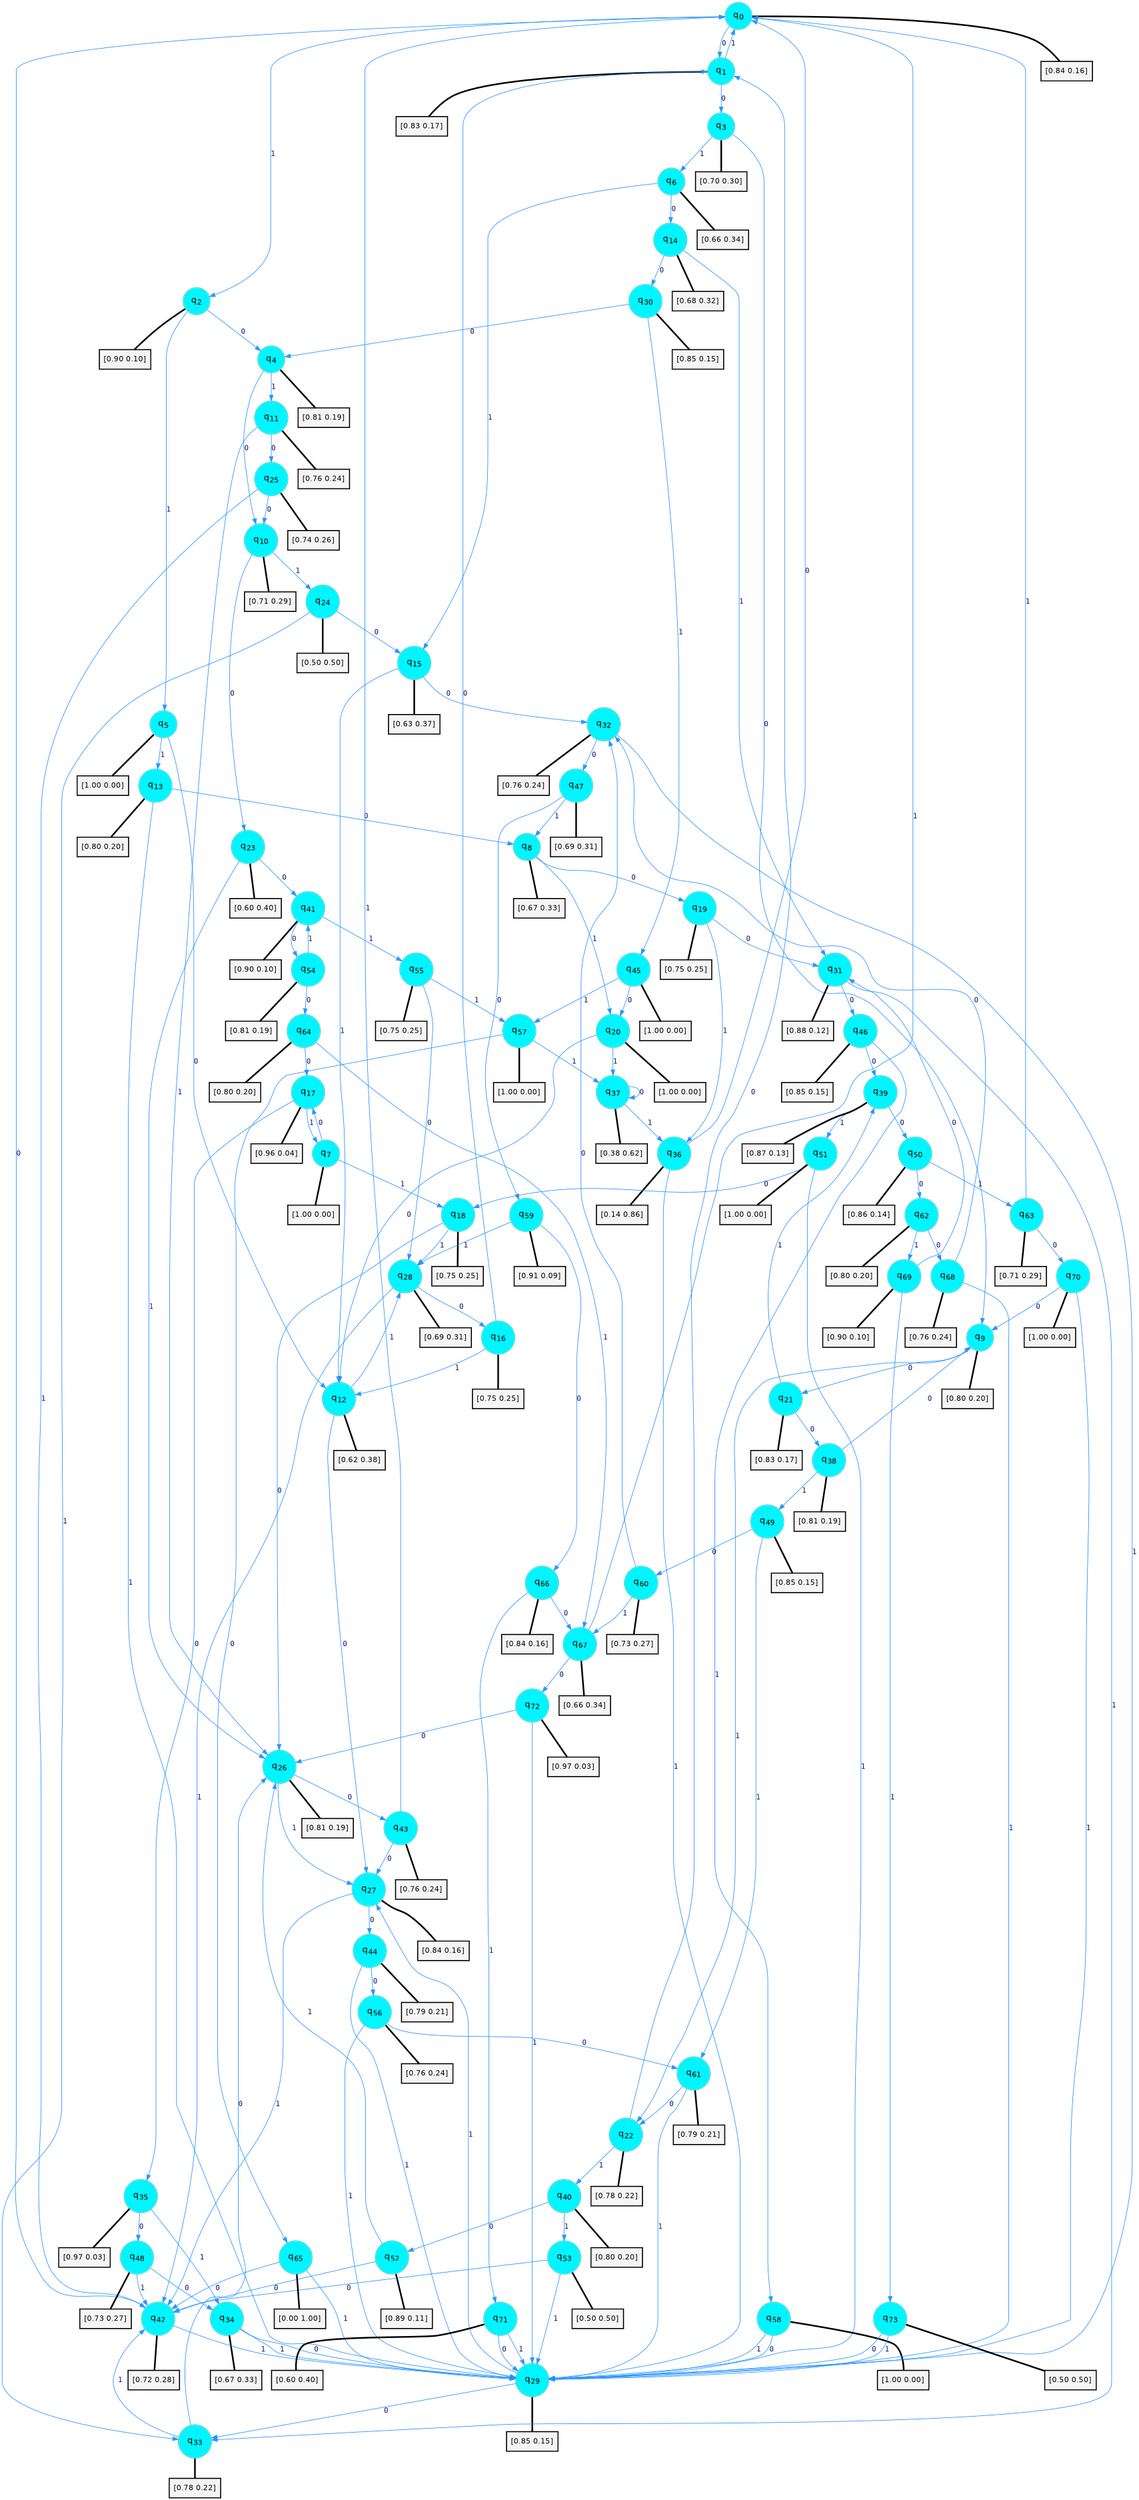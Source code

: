 digraph G {
graph [
bgcolor=transparent, dpi=300, rankdir=TD, size="40,25"];
node [
color=gray, fillcolor=turquoise1, fontcolor=black, fontname=Helvetica, fontsize=16, fontweight=bold, shape=circle, style=filled];
edge [
arrowsize=1, color=dodgerblue1, fontcolor=midnightblue, fontname=courier, fontweight=bold, penwidth=1, style=solid, weight=20];
0[label=<q<SUB>0</SUB>>];
1[label=<q<SUB>1</SUB>>];
2[label=<q<SUB>2</SUB>>];
3[label=<q<SUB>3</SUB>>];
4[label=<q<SUB>4</SUB>>];
5[label=<q<SUB>5</SUB>>];
6[label=<q<SUB>6</SUB>>];
7[label=<q<SUB>7</SUB>>];
8[label=<q<SUB>8</SUB>>];
9[label=<q<SUB>9</SUB>>];
10[label=<q<SUB>10</SUB>>];
11[label=<q<SUB>11</SUB>>];
12[label=<q<SUB>12</SUB>>];
13[label=<q<SUB>13</SUB>>];
14[label=<q<SUB>14</SUB>>];
15[label=<q<SUB>15</SUB>>];
16[label=<q<SUB>16</SUB>>];
17[label=<q<SUB>17</SUB>>];
18[label=<q<SUB>18</SUB>>];
19[label=<q<SUB>19</SUB>>];
20[label=<q<SUB>20</SUB>>];
21[label=<q<SUB>21</SUB>>];
22[label=<q<SUB>22</SUB>>];
23[label=<q<SUB>23</SUB>>];
24[label=<q<SUB>24</SUB>>];
25[label=<q<SUB>25</SUB>>];
26[label=<q<SUB>26</SUB>>];
27[label=<q<SUB>27</SUB>>];
28[label=<q<SUB>28</SUB>>];
29[label=<q<SUB>29</SUB>>];
30[label=<q<SUB>30</SUB>>];
31[label=<q<SUB>31</SUB>>];
32[label=<q<SUB>32</SUB>>];
33[label=<q<SUB>33</SUB>>];
34[label=<q<SUB>34</SUB>>];
35[label=<q<SUB>35</SUB>>];
36[label=<q<SUB>36</SUB>>];
37[label=<q<SUB>37</SUB>>];
38[label=<q<SUB>38</SUB>>];
39[label=<q<SUB>39</SUB>>];
40[label=<q<SUB>40</SUB>>];
41[label=<q<SUB>41</SUB>>];
42[label=<q<SUB>42</SUB>>];
43[label=<q<SUB>43</SUB>>];
44[label=<q<SUB>44</SUB>>];
45[label=<q<SUB>45</SUB>>];
46[label=<q<SUB>46</SUB>>];
47[label=<q<SUB>47</SUB>>];
48[label=<q<SUB>48</SUB>>];
49[label=<q<SUB>49</SUB>>];
50[label=<q<SUB>50</SUB>>];
51[label=<q<SUB>51</SUB>>];
52[label=<q<SUB>52</SUB>>];
53[label=<q<SUB>53</SUB>>];
54[label=<q<SUB>54</SUB>>];
55[label=<q<SUB>55</SUB>>];
56[label=<q<SUB>56</SUB>>];
57[label=<q<SUB>57</SUB>>];
58[label=<q<SUB>58</SUB>>];
59[label=<q<SUB>59</SUB>>];
60[label=<q<SUB>60</SUB>>];
61[label=<q<SUB>61</SUB>>];
62[label=<q<SUB>62</SUB>>];
63[label=<q<SUB>63</SUB>>];
64[label=<q<SUB>64</SUB>>];
65[label=<q<SUB>65</SUB>>];
66[label=<q<SUB>66</SUB>>];
67[label=<q<SUB>67</SUB>>];
68[label=<q<SUB>68</SUB>>];
69[label=<q<SUB>69</SUB>>];
70[label=<q<SUB>70</SUB>>];
71[label=<q<SUB>71</SUB>>];
72[label=<q<SUB>72</SUB>>];
73[label=<q<SUB>73</SUB>>];
74[label="[0.84 0.16]", shape=box,fontcolor=black, fontname=Helvetica, fontsize=14, penwidth=2, fillcolor=whitesmoke,color=black];
75[label="[0.83 0.17]", shape=box,fontcolor=black, fontname=Helvetica, fontsize=14, penwidth=2, fillcolor=whitesmoke,color=black];
76[label="[0.90 0.10]", shape=box,fontcolor=black, fontname=Helvetica, fontsize=14, penwidth=2, fillcolor=whitesmoke,color=black];
77[label="[0.70 0.30]", shape=box,fontcolor=black, fontname=Helvetica, fontsize=14, penwidth=2, fillcolor=whitesmoke,color=black];
78[label="[0.81 0.19]", shape=box,fontcolor=black, fontname=Helvetica, fontsize=14, penwidth=2, fillcolor=whitesmoke,color=black];
79[label="[1.00 0.00]", shape=box,fontcolor=black, fontname=Helvetica, fontsize=14, penwidth=2, fillcolor=whitesmoke,color=black];
80[label="[0.66 0.34]", shape=box,fontcolor=black, fontname=Helvetica, fontsize=14, penwidth=2, fillcolor=whitesmoke,color=black];
81[label="[1.00 0.00]", shape=box,fontcolor=black, fontname=Helvetica, fontsize=14, penwidth=2, fillcolor=whitesmoke,color=black];
82[label="[0.67 0.33]", shape=box,fontcolor=black, fontname=Helvetica, fontsize=14, penwidth=2, fillcolor=whitesmoke,color=black];
83[label="[0.80 0.20]", shape=box,fontcolor=black, fontname=Helvetica, fontsize=14, penwidth=2, fillcolor=whitesmoke,color=black];
84[label="[0.71 0.29]", shape=box,fontcolor=black, fontname=Helvetica, fontsize=14, penwidth=2, fillcolor=whitesmoke,color=black];
85[label="[0.76 0.24]", shape=box,fontcolor=black, fontname=Helvetica, fontsize=14, penwidth=2, fillcolor=whitesmoke,color=black];
86[label="[0.62 0.38]", shape=box,fontcolor=black, fontname=Helvetica, fontsize=14, penwidth=2, fillcolor=whitesmoke,color=black];
87[label="[0.80 0.20]", shape=box,fontcolor=black, fontname=Helvetica, fontsize=14, penwidth=2, fillcolor=whitesmoke,color=black];
88[label="[0.68 0.32]", shape=box,fontcolor=black, fontname=Helvetica, fontsize=14, penwidth=2, fillcolor=whitesmoke,color=black];
89[label="[0.63 0.37]", shape=box,fontcolor=black, fontname=Helvetica, fontsize=14, penwidth=2, fillcolor=whitesmoke,color=black];
90[label="[0.75 0.25]", shape=box,fontcolor=black, fontname=Helvetica, fontsize=14, penwidth=2, fillcolor=whitesmoke,color=black];
91[label="[0.96 0.04]", shape=box,fontcolor=black, fontname=Helvetica, fontsize=14, penwidth=2, fillcolor=whitesmoke,color=black];
92[label="[0.75 0.25]", shape=box,fontcolor=black, fontname=Helvetica, fontsize=14, penwidth=2, fillcolor=whitesmoke,color=black];
93[label="[0.75 0.25]", shape=box,fontcolor=black, fontname=Helvetica, fontsize=14, penwidth=2, fillcolor=whitesmoke,color=black];
94[label="[1.00 0.00]", shape=box,fontcolor=black, fontname=Helvetica, fontsize=14, penwidth=2, fillcolor=whitesmoke,color=black];
95[label="[0.83 0.17]", shape=box,fontcolor=black, fontname=Helvetica, fontsize=14, penwidth=2, fillcolor=whitesmoke,color=black];
96[label="[0.78 0.22]", shape=box,fontcolor=black, fontname=Helvetica, fontsize=14, penwidth=2, fillcolor=whitesmoke,color=black];
97[label="[0.60 0.40]", shape=box,fontcolor=black, fontname=Helvetica, fontsize=14, penwidth=2, fillcolor=whitesmoke,color=black];
98[label="[0.50 0.50]", shape=box,fontcolor=black, fontname=Helvetica, fontsize=14, penwidth=2, fillcolor=whitesmoke,color=black];
99[label="[0.74 0.26]", shape=box,fontcolor=black, fontname=Helvetica, fontsize=14, penwidth=2, fillcolor=whitesmoke,color=black];
100[label="[0.81 0.19]", shape=box,fontcolor=black, fontname=Helvetica, fontsize=14, penwidth=2, fillcolor=whitesmoke,color=black];
101[label="[0.84 0.16]", shape=box,fontcolor=black, fontname=Helvetica, fontsize=14, penwidth=2, fillcolor=whitesmoke,color=black];
102[label="[0.69 0.31]", shape=box,fontcolor=black, fontname=Helvetica, fontsize=14, penwidth=2, fillcolor=whitesmoke,color=black];
103[label="[0.85 0.15]", shape=box,fontcolor=black, fontname=Helvetica, fontsize=14, penwidth=2, fillcolor=whitesmoke,color=black];
104[label="[0.85 0.15]", shape=box,fontcolor=black, fontname=Helvetica, fontsize=14, penwidth=2, fillcolor=whitesmoke,color=black];
105[label="[0.88 0.12]", shape=box,fontcolor=black, fontname=Helvetica, fontsize=14, penwidth=2, fillcolor=whitesmoke,color=black];
106[label="[0.76 0.24]", shape=box,fontcolor=black, fontname=Helvetica, fontsize=14, penwidth=2, fillcolor=whitesmoke,color=black];
107[label="[0.78 0.22]", shape=box,fontcolor=black, fontname=Helvetica, fontsize=14, penwidth=2, fillcolor=whitesmoke,color=black];
108[label="[0.67 0.33]", shape=box,fontcolor=black, fontname=Helvetica, fontsize=14, penwidth=2, fillcolor=whitesmoke,color=black];
109[label="[0.97 0.03]", shape=box,fontcolor=black, fontname=Helvetica, fontsize=14, penwidth=2, fillcolor=whitesmoke,color=black];
110[label="[0.14 0.86]", shape=box,fontcolor=black, fontname=Helvetica, fontsize=14, penwidth=2, fillcolor=whitesmoke,color=black];
111[label="[0.38 0.62]", shape=box,fontcolor=black, fontname=Helvetica, fontsize=14, penwidth=2, fillcolor=whitesmoke,color=black];
112[label="[0.81 0.19]", shape=box,fontcolor=black, fontname=Helvetica, fontsize=14, penwidth=2, fillcolor=whitesmoke,color=black];
113[label="[0.87 0.13]", shape=box,fontcolor=black, fontname=Helvetica, fontsize=14, penwidth=2, fillcolor=whitesmoke,color=black];
114[label="[0.80 0.20]", shape=box,fontcolor=black, fontname=Helvetica, fontsize=14, penwidth=2, fillcolor=whitesmoke,color=black];
115[label="[0.90 0.10]", shape=box,fontcolor=black, fontname=Helvetica, fontsize=14, penwidth=2, fillcolor=whitesmoke,color=black];
116[label="[0.72 0.28]", shape=box,fontcolor=black, fontname=Helvetica, fontsize=14, penwidth=2, fillcolor=whitesmoke,color=black];
117[label="[0.76 0.24]", shape=box,fontcolor=black, fontname=Helvetica, fontsize=14, penwidth=2, fillcolor=whitesmoke,color=black];
118[label="[0.79 0.21]", shape=box,fontcolor=black, fontname=Helvetica, fontsize=14, penwidth=2, fillcolor=whitesmoke,color=black];
119[label="[1.00 0.00]", shape=box,fontcolor=black, fontname=Helvetica, fontsize=14, penwidth=2, fillcolor=whitesmoke,color=black];
120[label="[0.85 0.15]", shape=box,fontcolor=black, fontname=Helvetica, fontsize=14, penwidth=2, fillcolor=whitesmoke,color=black];
121[label="[0.69 0.31]", shape=box,fontcolor=black, fontname=Helvetica, fontsize=14, penwidth=2, fillcolor=whitesmoke,color=black];
122[label="[0.73 0.27]", shape=box,fontcolor=black, fontname=Helvetica, fontsize=14, penwidth=2, fillcolor=whitesmoke,color=black];
123[label="[0.85 0.15]", shape=box,fontcolor=black, fontname=Helvetica, fontsize=14, penwidth=2, fillcolor=whitesmoke,color=black];
124[label="[0.86 0.14]", shape=box,fontcolor=black, fontname=Helvetica, fontsize=14, penwidth=2, fillcolor=whitesmoke,color=black];
125[label="[1.00 0.00]", shape=box,fontcolor=black, fontname=Helvetica, fontsize=14, penwidth=2, fillcolor=whitesmoke,color=black];
126[label="[0.89 0.11]", shape=box,fontcolor=black, fontname=Helvetica, fontsize=14, penwidth=2, fillcolor=whitesmoke,color=black];
127[label="[0.50 0.50]", shape=box,fontcolor=black, fontname=Helvetica, fontsize=14, penwidth=2, fillcolor=whitesmoke,color=black];
128[label="[0.81 0.19]", shape=box,fontcolor=black, fontname=Helvetica, fontsize=14, penwidth=2, fillcolor=whitesmoke,color=black];
129[label="[0.75 0.25]", shape=box,fontcolor=black, fontname=Helvetica, fontsize=14, penwidth=2, fillcolor=whitesmoke,color=black];
130[label="[0.76 0.24]", shape=box,fontcolor=black, fontname=Helvetica, fontsize=14, penwidth=2, fillcolor=whitesmoke,color=black];
131[label="[1.00 0.00]", shape=box,fontcolor=black, fontname=Helvetica, fontsize=14, penwidth=2, fillcolor=whitesmoke,color=black];
132[label="[1.00 0.00]", shape=box,fontcolor=black, fontname=Helvetica, fontsize=14, penwidth=2, fillcolor=whitesmoke,color=black];
133[label="[0.91 0.09]", shape=box,fontcolor=black, fontname=Helvetica, fontsize=14, penwidth=2, fillcolor=whitesmoke,color=black];
134[label="[0.73 0.27]", shape=box,fontcolor=black, fontname=Helvetica, fontsize=14, penwidth=2, fillcolor=whitesmoke,color=black];
135[label="[0.79 0.21]", shape=box,fontcolor=black, fontname=Helvetica, fontsize=14, penwidth=2, fillcolor=whitesmoke,color=black];
136[label="[0.80 0.20]", shape=box,fontcolor=black, fontname=Helvetica, fontsize=14, penwidth=2, fillcolor=whitesmoke,color=black];
137[label="[0.71 0.29]", shape=box,fontcolor=black, fontname=Helvetica, fontsize=14, penwidth=2, fillcolor=whitesmoke,color=black];
138[label="[0.80 0.20]", shape=box,fontcolor=black, fontname=Helvetica, fontsize=14, penwidth=2, fillcolor=whitesmoke,color=black];
139[label="[0.00 1.00]", shape=box,fontcolor=black, fontname=Helvetica, fontsize=14, penwidth=2, fillcolor=whitesmoke,color=black];
140[label="[0.84 0.16]", shape=box,fontcolor=black, fontname=Helvetica, fontsize=14, penwidth=2, fillcolor=whitesmoke,color=black];
141[label="[0.66 0.34]", shape=box,fontcolor=black, fontname=Helvetica, fontsize=14, penwidth=2, fillcolor=whitesmoke,color=black];
142[label="[0.76 0.24]", shape=box,fontcolor=black, fontname=Helvetica, fontsize=14, penwidth=2, fillcolor=whitesmoke,color=black];
143[label="[0.90 0.10]", shape=box,fontcolor=black, fontname=Helvetica, fontsize=14, penwidth=2, fillcolor=whitesmoke,color=black];
144[label="[1.00 0.00]", shape=box,fontcolor=black, fontname=Helvetica, fontsize=14, penwidth=2, fillcolor=whitesmoke,color=black];
145[label="[0.60 0.40]", shape=box,fontcolor=black, fontname=Helvetica, fontsize=14, penwidth=2, fillcolor=whitesmoke,color=black];
146[label="[0.97 0.03]", shape=box,fontcolor=black, fontname=Helvetica, fontsize=14, penwidth=2, fillcolor=whitesmoke,color=black];
147[label="[0.50 0.50]", shape=box,fontcolor=black, fontname=Helvetica, fontsize=14, penwidth=2, fillcolor=whitesmoke,color=black];
0->1 [label=0];
0->2 [label=1];
0->74 [arrowhead=none, penwidth=3,color=black];
1->3 [label=0];
1->0 [label=1];
1->75 [arrowhead=none, penwidth=3,color=black];
2->4 [label=0];
2->5 [label=1];
2->76 [arrowhead=none, penwidth=3,color=black];
3->9 [label=0];
3->6 [label=1];
3->77 [arrowhead=none, penwidth=3,color=black];
4->10 [label=0];
4->11 [label=1];
4->78 [arrowhead=none, penwidth=3,color=black];
5->12 [label=0];
5->13 [label=1];
5->79 [arrowhead=none, penwidth=3,color=black];
6->14 [label=0];
6->15 [label=1];
6->80 [arrowhead=none, penwidth=3,color=black];
7->17 [label=0];
7->18 [label=1];
7->81 [arrowhead=none, penwidth=3,color=black];
8->19 [label=0];
8->20 [label=1];
8->82 [arrowhead=none, penwidth=3,color=black];
9->21 [label=0];
9->22 [label=1];
9->83 [arrowhead=none, penwidth=3,color=black];
10->23 [label=0];
10->24 [label=1];
10->84 [arrowhead=none, penwidth=3,color=black];
11->25 [label=0];
11->26 [label=1];
11->85 [arrowhead=none, penwidth=3,color=black];
12->27 [label=0];
12->28 [label=1];
12->86 [arrowhead=none, penwidth=3,color=black];
13->8 [label=0];
13->29 [label=1];
13->87 [arrowhead=none, penwidth=3,color=black];
14->30 [label=0];
14->31 [label=1];
14->88 [arrowhead=none, penwidth=3,color=black];
15->32 [label=0];
15->12 [label=1];
15->89 [arrowhead=none, penwidth=3,color=black];
16->1 [label=0];
16->12 [label=1];
16->90 [arrowhead=none, penwidth=3,color=black];
17->35 [label=0];
17->7 [label=1];
17->91 [arrowhead=none, penwidth=3,color=black];
18->26 [label=0];
18->28 [label=1];
18->92 [arrowhead=none, penwidth=3,color=black];
19->31 [label=0];
19->36 [label=1];
19->93 [arrowhead=none, penwidth=3,color=black];
20->12 [label=0];
20->37 [label=1];
20->94 [arrowhead=none, penwidth=3,color=black];
21->38 [label=0];
21->39 [label=1];
21->95 [arrowhead=none, penwidth=3,color=black];
22->1 [label=0];
22->40 [label=1];
22->96 [arrowhead=none, penwidth=3,color=black];
23->41 [label=0];
23->26 [label=1];
23->97 [arrowhead=none, penwidth=3,color=black];
24->15 [label=0];
24->33 [label=1];
24->98 [arrowhead=none, penwidth=3,color=black];
25->10 [label=0];
25->42 [label=1];
25->99 [arrowhead=none, penwidth=3,color=black];
26->43 [label=0];
26->27 [label=1];
26->100 [arrowhead=none, penwidth=3,color=black];
27->44 [label=0];
27->42 [label=1];
27->101 [arrowhead=none, penwidth=3,color=black];
28->16 [label=0];
28->42 [label=1];
28->102 [arrowhead=none, penwidth=3,color=black];
29->33 [label=0];
29->27 [label=1];
29->103 [arrowhead=none, penwidth=3,color=black];
30->4 [label=0];
30->45 [label=1];
30->104 [arrowhead=none, penwidth=3,color=black];
31->46 [label=0];
31->33 [label=1];
31->105 [arrowhead=none, penwidth=3,color=black];
32->47 [label=0];
32->29 [label=1];
32->106 [arrowhead=none, penwidth=3,color=black];
33->26 [label=0];
33->42 [label=1];
33->107 [arrowhead=none, penwidth=3,color=black];
34->29 [label=0];
34->29 [label=1];
34->108 [arrowhead=none, penwidth=3,color=black];
35->48 [label=0];
35->34 [label=1];
35->109 [arrowhead=none, penwidth=3,color=black];
36->0 [label=0];
36->29 [label=1];
36->110 [arrowhead=none, penwidth=3,color=black];
37->37 [label=0];
37->36 [label=1];
37->111 [arrowhead=none, penwidth=3,color=black];
38->9 [label=0];
38->49 [label=1];
38->112 [arrowhead=none, penwidth=3,color=black];
39->50 [label=0];
39->51 [label=1];
39->113 [arrowhead=none, penwidth=3,color=black];
40->52 [label=0];
40->53 [label=1];
40->114 [arrowhead=none, penwidth=3,color=black];
41->54 [label=0];
41->55 [label=1];
41->115 [arrowhead=none, penwidth=3,color=black];
42->0 [label=0];
42->29 [label=1];
42->116 [arrowhead=none, penwidth=3,color=black];
43->27 [label=0];
43->0 [label=1];
43->117 [arrowhead=none, penwidth=3,color=black];
44->56 [label=0];
44->29 [label=1];
44->118 [arrowhead=none, penwidth=3,color=black];
45->20 [label=0];
45->57 [label=1];
45->119 [arrowhead=none, penwidth=3,color=black];
46->39 [label=0];
46->58 [label=1];
46->120 [arrowhead=none, penwidth=3,color=black];
47->59 [label=0];
47->8 [label=1];
47->121 [arrowhead=none, penwidth=3,color=black];
48->34 [label=0];
48->42 [label=1];
48->122 [arrowhead=none, penwidth=3,color=black];
49->60 [label=0];
49->61 [label=1];
49->123 [arrowhead=none, penwidth=3,color=black];
50->62 [label=0];
50->63 [label=1];
50->124 [arrowhead=none, penwidth=3,color=black];
51->18 [label=0];
51->29 [label=1];
51->125 [arrowhead=none, penwidth=3,color=black];
52->42 [label=0];
52->26 [label=1];
52->126 [arrowhead=none, penwidth=3,color=black];
53->42 [label=0];
53->29 [label=1];
53->127 [arrowhead=none, penwidth=3,color=black];
54->64 [label=0];
54->41 [label=1];
54->128 [arrowhead=none, penwidth=3,color=black];
55->28 [label=0];
55->57 [label=1];
55->129 [arrowhead=none, penwidth=3,color=black];
56->61 [label=0];
56->29 [label=1];
56->130 [arrowhead=none, penwidth=3,color=black];
57->65 [label=0];
57->37 [label=1];
57->131 [arrowhead=none, penwidth=3,color=black];
58->29 [label=0];
58->29 [label=1];
58->132 [arrowhead=none, penwidth=3,color=black];
59->66 [label=0];
59->28 [label=1];
59->133 [arrowhead=none, penwidth=3,color=black];
60->32 [label=0];
60->67 [label=1];
60->134 [arrowhead=none, penwidth=3,color=black];
61->22 [label=0];
61->29 [label=1];
61->135 [arrowhead=none, penwidth=3,color=black];
62->68 [label=0];
62->69 [label=1];
62->136 [arrowhead=none, penwidth=3,color=black];
63->70 [label=0];
63->0 [label=1];
63->137 [arrowhead=none, penwidth=3,color=black];
64->17 [label=0];
64->67 [label=1];
64->138 [arrowhead=none, penwidth=3,color=black];
65->42 [label=0];
65->29 [label=1];
65->139 [arrowhead=none, penwidth=3,color=black];
66->67 [label=0];
66->71 [label=1];
66->140 [arrowhead=none, penwidth=3,color=black];
67->72 [label=0];
67->0 [label=1];
67->141 [arrowhead=none, penwidth=3,color=black];
68->32 [label=0];
68->29 [label=1];
68->142 [arrowhead=none, penwidth=3,color=black];
69->31 [label=0];
69->73 [label=1];
69->143 [arrowhead=none, penwidth=3,color=black];
70->9 [label=0];
70->29 [label=1];
70->144 [arrowhead=none, penwidth=3,color=black];
71->29 [label=0];
71->29 [label=1];
71->145 [arrowhead=none, penwidth=3,color=black];
72->26 [label=0];
72->29 [label=1];
72->146 [arrowhead=none, penwidth=3,color=black];
73->29 [label=0];
73->29 [label=1];
73->147 [arrowhead=none, penwidth=3,color=black];
}
